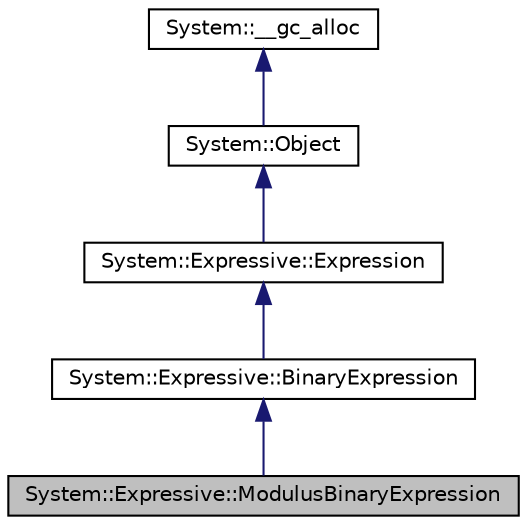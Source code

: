 digraph G
{
  edge [fontname="Helvetica",fontsize="10",labelfontname="Helvetica",labelfontsize="10"];
  node [fontname="Helvetica",fontsize="10",shape=record];
  Node1 [label="System::Expressive::ModulusBinaryExpression",height=0.2,width=0.4,color="black", fillcolor="grey75", style="filled" fontcolor="black"];
  Node2 -> Node1 [dir="back",color="midnightblue",fontsize="10",style="solid",fontname="Helvetica"];
  Node2 [label="System::Expressive::BinaryExpression",height=0.2,width=0.4,color="black", fillcolor="white", style="filled",URL="$class_system_1_1_expressive_1_1_binary_expression.html"];
  Node3 -> Node2 [dir="back",color="midnightblue",fontsize="10",style="solid",fontname="Helvetica"];
  Node3 [label="System::Expressive::Expression",height=0.2,width=0.4,color="black", fillcolor="white", style="filled",URL="$class_system_1_1_expressive_1_1_expression.html"];
  Node4 -> Node3 [dir="back",color="midnightblue",fontsize="10",style="solid",fontname="Helvetica"];
  Node4 [label="System::Object",height=0.2,width=0.4,color="black", fillcolor="white", style="filled",URL="$class_system_1_1_object.html"];
  Node5 -> Node4 [dir="back",color="midnightblue",fontsize="10",style="solid",fontname="Helvetica"];
  Node5 [label="System::__gc_alloc",height=0.2,width=0.4,color="black", fillcolor="white", style="filled",URL="$class_system_1_1____gc__alloc.html"];
}
